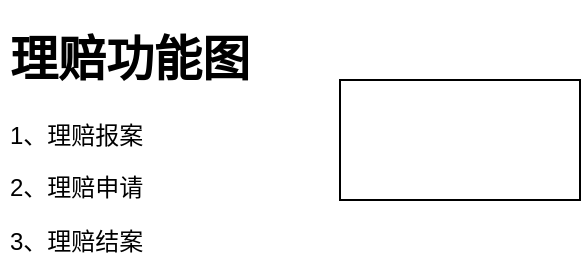 <mxfile version="17.1.3" type="github">
  <diagram id="3Y5AjIoROVw2XikMYGVx" name="第 1 页">
    <mxGraphModel dx="782" dy="388" grid="1" gridSize="10" guides="1" tooltips="1" connect="1" arrows="1" fold="1" page="1" pageScale="1" pageWidth="827" pageHeight="1169" math="0" shadow="0">
      <root>
        <mxCell id="0" />
        <mxCell id="1" parent="0" />
        <mxCell id="Gyh6B-k8xLfmTIPgiNuV-1" value="" style="rounded=0;whiteSpace=wrap;html=1;" vertex="1" parent="1">
          <mxGeometry x="230" y="70" width="120" height="60" as="geometry" />
        </mxCell>
        <mxCell id="Gyh6B-k8xLfmTIPgiNuV-2" value="&lt;h1&gt;理赔功能图&lt;/h1&gt;&lt;p&gt;1、理赔报案&lt;/p&gt;&lt;p&gt;2、理赔申请&lt;/p&gt;&lt;p&gt;3、理赔结案&lt;/p&gt;" style="text;html=1;strokeColor=none;fillColor=none;spacing=5;spacingTop=-20;whiteSpace=wrap;overflow=hidden;rounded=0;" vertex="1" parent="1">
          <mxGeometry x="60" y="40" width="150" height="120" as="geometry" />
        </mxCell>
      </root>
    </mxGraphModel>
  </diagram>
</mxfile>
